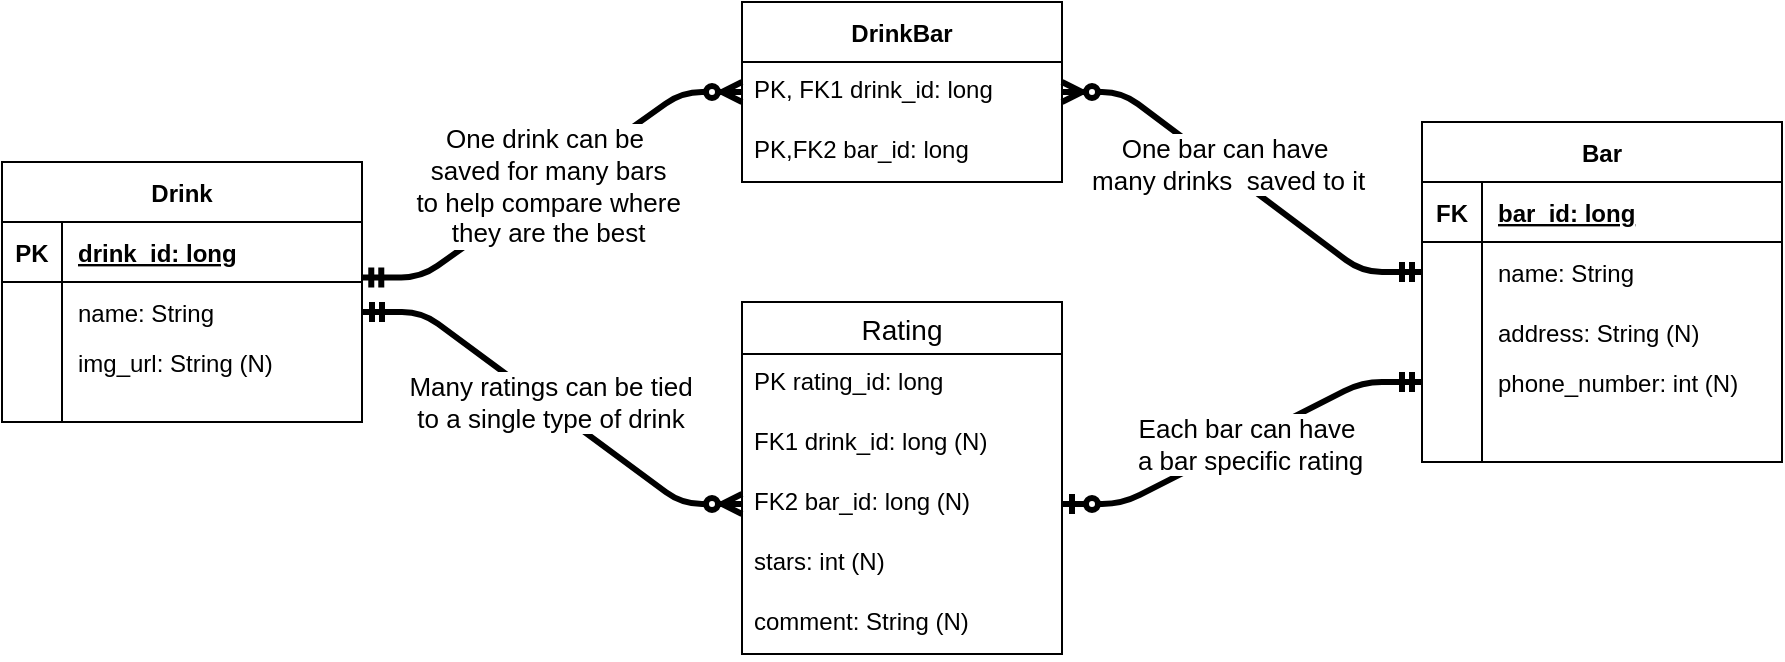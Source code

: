 <mxfile version="14.4.2" type="device"><diagram id="R2lEEEUBdFMjLlhIrx00" name="Page-1"><mxGraphModel dx="1040" dy="618" grid="1" gridSize="10" guides="1" tooltips="1" connect="1" arrows="1" fold="1" page="1" pageScale="1" pageWidth="1100" pageHeight="850" math="0" shadow="0" extFonts="Permanent Marker^https://fonts.googleapis.com/css?family=Permanent+Marker"><root><mxCell id="0"/><mxCell id="1" parent="0"/><mxCell id="0ULs4ixhso7EXliGUDjP-1" value="Drink" style="shape=table;startSize=30;container=1;collapsible=1;childLayout=tableLayout;fixedRows=1;rowLines=0;fontStyle=1;align=center;resizeLast=1;" parent="1" vertex="1"><mxGeometry x="30" y="170" width="180" height="130" as="geometry"/></mxCell><mxCell id="0ULs4ixhso7EXliGUDjP-2" value="" style="shape=partialRectangle;collapsible=0;dropTarget=0;pointerEvents=0;fillColor=none;top=0;left=0;bottom=1;right=0;points=[[0,0.5],[1,0.5]];portConstraint=eastwest;" parent="0ULs4ixhso7EXliGUDjP-1" vertex="1"><mxGeometry y="30" width="180" height="30" as="geometry"/></mxCell><mxCell id="0ULs4ixhso7EXliGUDjP-3" value="PK" style="shape=partialRectangle;connectable=0;fillColor=none;top=0;left=0;bottom=0;right=0;fontStyle=1;overflow=hidden;" parent="0ULs4ixhso7EXliGUDjP-2" vertex="1"><mxGeometry width="30" height="30" as="geometry"/></mxCell><mxCell id="0ULs4ixhso7EXliGUDjP-4" value="drink_id: long" style="shape=partialRectangle;connectable=0;fillColor=none;top=0;left=0;bottom=0;right=0;align=left;spacingLeft=6;fontStyle=5;overflow=hidden;" parent="0ULs4ixhso7EXliGUDjP-2" vertex="1"><mxGeometry x="30" width="150" height="30" as="geometry"/></mxCell><mxCell id="0ULs4ixhso7EXliGUDjP-5" value="" style="shape=partialRectangle;collapsible=0;dropTarget=0;pointerEvents=0;fillColor=none;top=0;left=0;bottom=0;right=0;points=[[0,0.5],[1,0.5]];portConstraint=eastwest;" parent="0ULs4ixhso7EXliGUDjP-1" vertex="1"><mxGeometry y="60" width="180" height="30" as="geometry"/></mxCell><mxCell id="0ULs4ixhso7EXliGUDjP-6" value="" style="shape=partialRectangle;connectable=0;fillColor=none;top=0;left=0;bottom=0;right=0;editable=1;overflow=hidden;" parent="0ULs4ixhso7EXliGUDjP-5" vertex="1"><mxGeometry width="30" height="30" as="geometry"/></mxCell><mxCell id="0ULs4ixhso7EXliGUDjP-7" value="name: String" style="shape=partialRectangle;connectable=0;fillColor=none;top=0;left=0;bottom=0;right=0;align=left;spacingLeft=6;overflow=hidden;" parent="0ULs4ixhso7EXliGUDjP-5" vertex="1"><mxGeometry x="30" width="150" height="30" as="geometry"/></mxCell><mxCell id="0ULs4ixhso7EXliGUDjP-8" value="" style="shape=partialRectangle;collapsible=0;dropTarget=0;pointerEvents=0;fillColor=none;top=0;left=0;bottom=0;right=0;points=[[0,0.5],[1,0.5]];portConstraint=eastwest;" parent="0ULs4ixhso7EXliGUDjP-1" vertex="1"><mxGeometry y="90" width="180" height="20" as="geometry"/></mxCell><mxCell id="0ULs4ixhso7EXliGUDjP-9" value="" style="shape=partialRectangle;connectable=0;fillColor=none;top=0;left=0;bottom=0;right=0;editable=1;overflow=hidden;" parent="0ULs4ixhso7EXliGUDjP-8" vertex="1"><mxGeometry width="30" height="20" as="geometry"/></mxCell><mxCell id="0ULs4ixhso7EXliGUDjP-10" value="img_url: String (N)" style="shape=partialRectangle;connectable=0;fillColor=none;top=0;left=0;bottom=0;right=0;align=left;spacingLeft=6;overflow=hidden;" parent="0ULs4ixhso7EXliGUDjP-8" vertex="1"><mxGeometry x="30" width="150" height="20" as="geometry"/></mxCell><mxCell id="0ULs4ixhso7EXliGUDjP-11" value="" style="shape=partialRectangle;collapsible=0;dropTarget=0;pointerEvents=0;fillColor=none;top=0;left=0;bottom=0;right=0;points=[[0,0.5],[1,0.5]];portConstraint=eastwest;" parent="0ULs4ixhso7EXliGUDjP-1" vertex="1"><mxGeometry y="110" width="180" height="20" as="geometry"/></mxCell><mxCell id="0ULs4ixhso7EXliGUDjP-12" value="" style="shape=partialRectangle;connectable=0;fillColor=none;top=0;left=0;bottom=0;right=0;editable=1;overflow=hidden;" parent="0ULs4ixhso7EXliGUDjP-11" vertex="1"><mxGeometry width="30" height="20" as="geometry"/></mxCell><mxCell id="0ULs4ixhso7EXliGUDjP-13" value="" style="shape=partialRectangle;connectable=0;fillColor=none;top=0;left=0;bottom=0;right=0;align=left;spacingLeft=6;overflow=hidden;" parent="0ULs4ixhso7EXliGUDjP-11" vertex="1"><mxGeometry x="30" width="150" height="20" as="geometry"/></mxCell><mxCell id="IlYOV9Kuj_JuAfn5Okyn-1" value="Bar" style="shape=table;startSize=30;container=1;collapsible=1;childLayout=tableLayout;fixedRows=1;rowLines=0;fontStyle=1;align=center;resizeLast=1;" parent="1" vertex="1"><mxGeometry x="740" y="150" width="180" height="170" as="geometry"/></mxCell><mxCell id="IlYOV9Kuj_JuAfn5Okyn-2" value="" style="shape=partialRectangle;collapsible=0;dropTarget=0;pointerEvents=0;fillColor=none;top=0;left=0;bottom=1;right=0;points=[[0,0.5],[1,0.5]];portConstraint=eastwest;" parent="IlYOV9Kuj_JuAfn5Okyn-1" vertex="1"><mxGeometry y="30" width="180" height="30" as="geometry"/></mxCell><mxCell id="IlYOV9Kuj_JuAfn5Okyn-3" value="FK" style="shape=partialRectangle;connectable=0;fillColor=none;top=0;left=0;bottom=0;right=0;fontStyle=1;overflow=hidden;" parent="IlYOV9Kuj_JuAfn5Okyn-2" vertex="1"><mxGeometry width="30" height="30" as="geometry"/></mxCell><mxCell id="IlYOV9Kuj_JuAfn5Okyn-4" value="bar_id: long" style="shape=partialRectangle;connectable=0;fillColor=none;top=0;left=0;bottom=0;right=0;align=left;spacingLeft=6;fontStyle=5;overflow=hidden;" parent="IlYOV9Kuj_JuAfn5Okyn-2" vertex="1"><mxGeometry x="30" width="150" height="30" as="geometry"/></mxCell><mxCell id="IlYOV9Kuj_JuAfn5Okyn-5" value="" style="shape=partialRectangle;collapsible=0;dropTarget=0;pointerEvents=0;fillColor=none;top=0;left=0;bottom=0;right=0;points=[[0,0.5],[1,0.5]];portConstraint=eastwest;" parent="IlYOV9Kuj_JuAfn5Okyn-1" vertex="1"><mxGeometry y="60" width="180" height="30" as="geometry"/></mxCell><mxCell id="IlYOV9Kuj_JuAfn5Okyn-6" value="" style="shape=partialRectangle;connectable=0;fillColor=none;top=0;left=0;bottom=0;right=0;editable=1;overflow=hidden;" parent="IlYOV9Kuj_JuAfn5Okyn-5" vertex="1"><mxGeometry width="30" height="30" as="geometry"/></mxCell><mxCell id="IlYOV9Kuj_JuAfn5Okyn-7" value="name: String" style="shape=partialRectangle;connectable=0;fillColor=none;top=0;left=0;bottom=0;right=0;align=left;spacingLeft=6;overflow=hidden;" parent="IlYOV9Kuj_JuAfn5Okyn-5" vertex="1"><mxGeometry x="30" width="150" height="30" as="geometry"/></mxCell><mxCell id="IlYOV9Kuj_JuAfn5Okyn-8" value="" style="shape=partialRectangle;collapsible=0;dropTarget=0;pointerEvents=0;fillColor=none;top=0;left=0;bottom=0;right=0;points=[[0,0.5],[1,0.5]];portConstraint=eastwest;" parent="IlYOV9Kuj_JuAfn5Okyn-1" vertex="1"><mxGeometry y="90" width="180" height="30" as="geometry"/></mxCell><mxCell id="IlYOV9Kuj_JuAfn5Okyn-9" value="" style="shape=partialRectangle;connectable=0;fillColor=none;top=0;left=0;bottom=0;right=0;editable=1;overflow=hidden;" parent="IlYOV9Kuj_JuAfn5Okyn-8" vertex="1"><mxGeometry width="30" height="30" as="geometry"/></mxCell><mxCell id="IlYOV9Kuj_JuAfn5Okyn-10" value="address: String (N)" style="shape=partialRectangle;connectable=0;fillColor=none;top=0;left=0;bottom=0;right=0;align=left;spacingLeft=6;overflow=hidden;" parent="IlYOV9Kuj_JuAfn5Okyn-8" vertex="1"><mxGeometry x="30" width="150" height="30" as="geometry"/></mxCell><mxCell id="IlYOV9Kuj_JuAfn5Okyn-11" value="" style="shape=partialRectangle;collapsible=0;dropTarget=0;pointerEvents=0;fillColor=none;top=0;left=0;bottom=0;right=0;points=[[0,0.5],[1,0.5]];portConstraint=eastwest;" parent="IlYOV9Kuj_JuAfn5Okyn-1" vertex="1"><mxGeometry y="120" width="180" height="20" as="geometry"/></mxCell><mxCell id="IlYOV9Kuj_JuAfn5Okyn-12" value="" style="shape=partialRectangle;connectable=0;fillColor=none;top=0;left=0;bottom=0;right=0;editable=1;overflow=hidden;" parent="IlYOV9Kuj_JuAfn5Okyn-11" vertex="1"><mxGeometry width="30" height="20" as="geometry"/></mxCell><mxCell id="IlYOV9Kuj_JuAfn5Okyn-13" value="phone_number: int (N)" style="shape=partialRectangle;connectable=0;fillColor=none;top=0;left=0;bottom=0;right=0;align=left;spacingLeft=6;overflow=hidden;" parent="IlYOV9Kuj_JuAfn5Okyn-11" vertex="1"><mxGeometry x="30" width="150" height="20" as="geometry"/></mxCell><mxCell id="_8_NOBXfs2SMGKM_wHYF-22" value="" style="shape=partialRectangle;collapsible=0;dropTarget=0;pointerEvents=0;fillColor=none;top=0;left=0;bottom=0;right=0;points=[[0,0.5],[1,0.5]];portConstraint=eastwest;" vertex="1" parent="IlYOV9Kuj_JuAfn5Okyn-1"><mxGeometry y="140" width="180" height="30" as="geometry"/></mxCell><mxCell id="_8_NOBXfs2SMGKM_wHYF-23" value="" style="shape=partialRectangle;connectable=0;fillColor=none;top=0;left=0;bottom=0;right=0;editable=1;overflow=hidden;" vertex="1" parent="_8_NOBXfs2SMGKM_wHYF-22"><mxGeometry width="30" height="30" as="geometry"/></mxCell><mxCell id="_8_NOBXfs2SMGKM_wHYF-24" value="" style="shape=partialRectangle;connectable=0;fillColor=none;top=0;left=0;bottom=0;right=0;align=left;spacingLeft=6;overflow=hidden;" vertex="1" parent="_8_NOBXfs2SMGKM_wHYF-22"><mxGeometry x="30" width="150" height="30" as="geometry"/></mxCell><mxCell id="IlYOV9Kuj_JuAfn5Okyn-14" value="Rating" style="swimlane;fontStyle=0;childLayout=stackLayout;horizontal=1;startSize=26;horizontalStack=0;resizeParent=1;resizeParentMax=0;resizeLast=0;collapsible=1;marginBottom=0;align=center;fontSize=14;" parent="1" vertex="1"><mxGeometry x="400" y="240" width="160" height="176" as="geometry"/></mxCell><mxCell id="_8_NOBXfs2SMGKM_wHYF-25" value="PK rating_id: long" style="text;strokeColor=none;fillColor=none;spacingLeft=4;spacingRight=4;overflow=hidden;rotatable=0;points=[[0,0.5],[1,0.5]];portConstraint=eastwest;fontSize=12;" vertex="1" parent="IlYOV9Kuj_JuAfn5Okyn-14"><mxGeometry y="26" width="160" height="30" as="geometry"/></mxCell><mxCell id="IlYOV9Kuj_JuAfn5Okyn-15" value="FK1 drink_id: long (N)" style="text;strokeColor=none;fillColor=none;spacingLeft=4;spacingRight=4;overflow=hidden;rotatable=0;points=[[0,0.5],[1,0.5]];portConstraint=eastwest;fontSize=12;" parent="IlYOV9Kuj_JuAfn5Okyn-14" vertex="1"><mxGeometry y="56" width="160" height="30" as="geometry"/></mxCell><mxCell id="IlYOV9Kuj_JuAfn5Okyn-16" value="FK2 bar_id: long (N)" style="text;strokeColor=none;fillColor=none;spacingLeft=4;spacingRight=4;overflow=hidden;rotatable=0;points=[[0,0.5],[1,0.5]];portConstraint=eastwest;fontSize=12;" parent="IlYOV9Kuj_JuAfn5Okyn-14" vertex="1"><mxGeometry y="86" width="160" height="30" as="geometry"/></mxCell><mxCell id="_8_NOBXfs2SMGKM_wHYF-26" value="stars: int (N)" style="text;strokeColor=none;fillColor=none;spacingLeft=4;spacingRight=4;overflow=hidden;rotatable=0;points=[[0,0.5],[1,0.5]];portConstraint=eastwest;fontSize=12;" vertex="1" parent="IlYOV9Kuj_JuAfn5Okyn-14"><mxGeometry y="116" width="160" height="30" as="geometry"/></mxCell><mxCell id="_8_NOBXfs2SMGKM_wHYF-27" value="comment: String (N)" style="text;strokeColor=none;fillColor=none;spacingLeft=4;spacingRight=4;overflow=hidden;rotatable=0;points=[[0,0.5],[1,0.5]];portConstraint=eastwest;fontSize=12;" vertex="1" parent="IlYOV9Kuj_JuAfn5Okyn-14"><mxGeometry y="146" width="160" height="30" as="geometry"/></mxCell><mxCell id="IlYOV9Kuj_JuAfn5Okyn-19" value="" style="edgeStyle=entityRelationEdgeStyle;fontSize=12;html=1;endArrow=ERzeroToMany;startArrow=ERmandOne;strokeWidth=3;exitX=1;exitY=0.5;exitDx=0;exitDy=0;entryX=0;entryY=0.5;entryDx=0;entryDy=0;" parent="1" source="0ULs4ixhso7EXliGUDjP-5" target="IlYOV9Kuj_JuAfn5Okyn-16" edge="1"><mxGeometry width="100" height="100" relative="1" as="geometry"><mxPoint x="410" y="330" as="sourcePoint"/><mxPoint x="510" y="230" as="targetPoint"/></mxGeometry></mxCell><mxCell id="_8_NOBXfs2SMGKM_wHYF-28" value="&lt;font style=&quot;font-size: 13px;&quot;&gt;Many ratings can be tied &lt;br style=&quot;font-size: 13px;&quot;&gt;to a single type of drink&lt;/font&gt;" style="edgeLabel;html=1;align=center;verticalAlign=middle;resizable=0;points=[];fontSize=13;" vertex="1" connectable="0" parent="IlYOV9Kuj_JuAfn5Okyn-19"><mxGeometry x="-0.072" y="-1" relative="1" as="geometry"><mxPoint x="5.61" y="1.0" as="offset"/></mxGeometry></mxCell><mxCell id="_8_NOBXfs2SMGKM_wHYF-15" value="DrinkBar" style="shape=table;startSize=30;container=1;collapsible=1;childLayout=tableLayout;fixedRows=1;rowLines=0;fontStyle=1;align=center;resizeLast=1;" vertex="1" parent="1"><mxGeometry x="400" y="90" width="160" height="90" as="geometry"><mxRectangle x="410" y="90" width="90" height="26" as="alternateBounds"/></mxGeometry></mxCell><mxCell id="_8_NOBXfs2SMGKM_wHYF-16" value="PK, FK1 drink_id: long" style="text;strokeColor=none;fillColor=none;spacingLeft=4;spacingRight=4;overflow=hidden;rotatable=0;points=[[0,0.5],[1,0.5]];portConstraint=eastwest;fontSize=12;" vertex="1" parent="_8_NOBXfs2SMGKM_wHYF-15"><mxGeometry y="30" width="160" height="30" as="geometry"/></mxCell><mxCell id="_8_NOBXfs2SMGKM_wHYF-17" value="PK,FK2 bar_id: long" style="text;strokeColor=none;fillColor=none;spacingLeft=4;spacingRight=4;overflow=hidden;rotatable=0;points=[[0,0.5],[1,0.5]];portConstraint=eastwest;fontSize=12;" vertex="1" parent="_8_NOBXfs2SMGKM_wHYF-15"><mxGeometry y="60" width="160" height="30" as="geometry"/></mxCell><mxCell id="_8_NOBXfs2SMGKM_wHYF-20" value="" style="edgeStyle=entityRelationEdgeStyle;fontSize=12;html=1;endArrow=ERzeroToMany;startArrow=ERmandOne;strokeWidth=3;exitX=0.998;exitY=-0.077;exitDx=0;exitDy=0;exitPerimeter=0;entryX=0;entryY=0.5;entryDx=0;entryDy=0;" edge="1" parent="1" source="0ULs4ixhso7EXliGUDjP-5" target="_8_NOBXfs2SMGKM_wHYF-16"><mxGeometry width="100" height="100" relative="1" as="geometry"><mxPoint x="600" y="410" as="sourcePoint"/><mxPoint x="700" y="310" as="targetPoint"/></mxGeometry></mxCell><mxCell id="_8_NOBXfs2SMGKM_wHYF-32" value="&lt;font style=&quot;font-size: 13px&quot;&gt;One drink can be&lt;br&gt;&amp;nbsp;saved for many bars&lt;br&gt;&amp;nbsp;to help compare where&lt;br&gt;&amp;nbsp;they are the best&lt;/font&gt;" style="edgeLabel;html=1;align=center;verticalAlign=middle;resizable=0;points=[];" vertex="1" connectable="0" parent="_8_NOBXfs2SMGKM_wHYF-20"><mxGeometry x="-0.033" y="2" relative="1" as="geometry"><mxPoint as="offset"/></mxGeometry></mxCell><mxCell id="_8_NOBXfs2SMGKM_wHYF-21" value="" style="edgeStyle=entityRelationEdgeStyle;fontSize=12;html=1;endArrow=ERzeroToMany;startArrow=ERmandOne;strokeWidth=3;exitX=0;exitY=0.5;exitDx=0;exitDy=0;entryX=1;entryY=0.5;entryDx=0;entryDy=0;" edge="1" parent="1" source="IlYOV9Kuj_JuAfn5Okyn-5" target="_8_NOBXfs2SMGKM_wHYF-16"><mxGeometry width="100" height="100" relative="1" as="geometry"><mxPoint x="329.64" y="157.69" as="sourcePoint"/><mxPoint x="420" y="141" as="targetPoint"/></mxGeometry></mxCell><mxCell id="_8_NOBXfs2SMGKM_wHYF-33" value="&lt;font style=&quot;font-size: 13px&quot;&gt;One bar can have&lt;br&gt;&amp;nbsp;many drinks&amp;nbsp; saved to it&lt;/font&gt;" style="edgeLabel;html=1;align=center;verticalAlign=middle;resizable=0;points=[];" vertex="1" connectable="0" parent="_8_NOBXfs2SMGKM_wHYF-21"><mxGeometry x="0.118" y="-2" relative="1" as="geometry"><mxPoint as="offset"/></mxGeometry></mxCell><mxCell id="_8_NOBXfs2SMGKM_wHYF-31" value="" style="edgeStyle=entityRelationEdgeStyle;fontSize=12;html=1;endArrow=ERzeroToOne;startArrow=ERmandOne;strokeWidth=3;exitX=0;exitY=0.5;exitDx=0;exitDy=0;entryX=1;entryY=0.5;entryDx=0;entryDy=0;" edge="1" parent="1" source="IlYOV9Kuj_JuAfn5Okyn-11" target="IlYOV9Kuj_JuAfn5Okyn-16"><mxGeometry width="100" height="100" relative="1" as="geometry"><mxPoint x="600" y="200" as="sourcePoint"/><mxPoint x="700" y="100" as="targetPoint"/></mxGeometry></mxCell><mxCell id="_8_NOBXfs2SMGKM_wHYF-34" value="&lt;font style=&quot;font-size: 13px&quot;&gt;Each bar can have&lt;br&gt;&amp;nbsp;a bar specific rating&lt;/font&gt;" style="edgeLabel;html=1;align=center;verticalAlign=middle;resizable=0;points=[];fontSize=13;" vertex="1" connectable="0" parent="_8_NOBXfs2SMGKM_wHYF-31"><mxGeometry x="-0.018" y="1" relative="1" as="geometry"><mxPoint as="offset"/></mxGeometry></mxCell></root></mxGraphModel></diagram></mxfile>